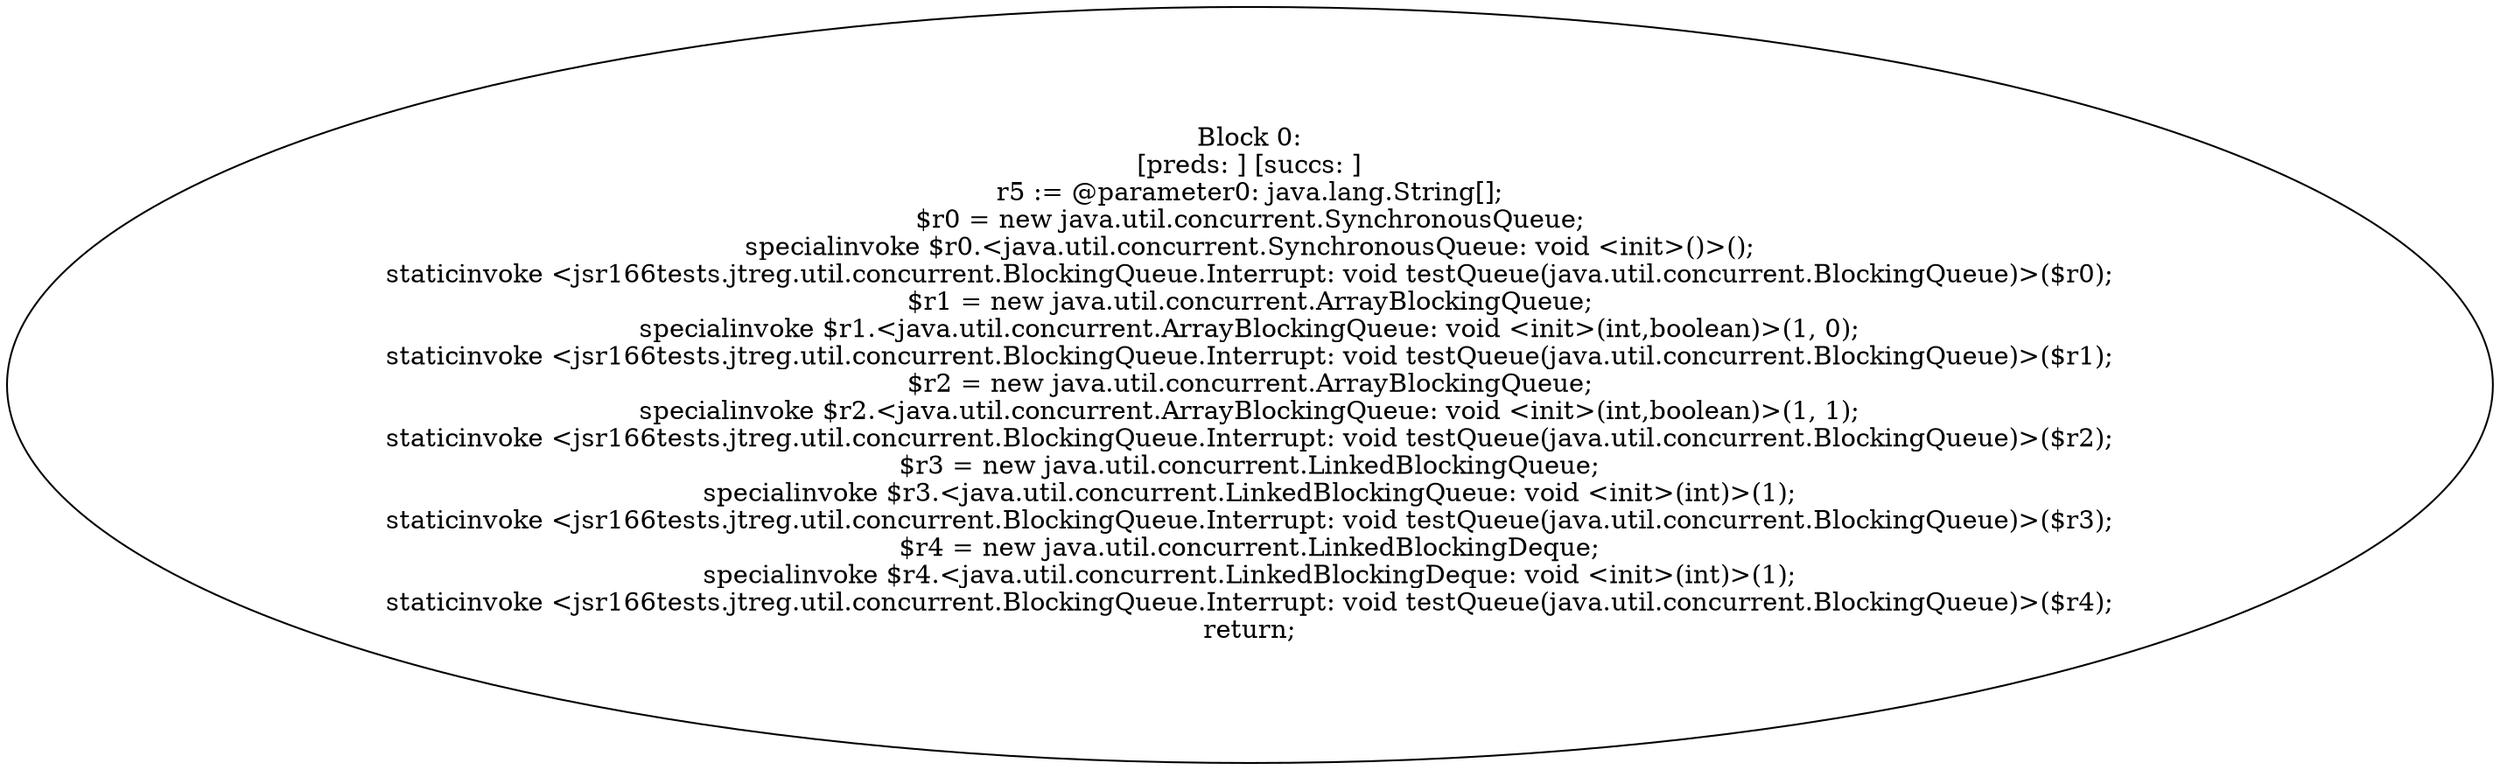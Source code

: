 digraph "unitGraph" {
    "Block 0:
[preds: ] [succs: ]
r5 := @parameter0: java.lang.String[];
$r0 = new java.util.concurrent.SynchronousQueue;
specialinvoke $r0.<java.util.concurrent.SynchronousQueue: void <init>()>();
staticinvoke <jsr166tests.jtreg.util.concurrent.BlockingQueue.Interrupt: void testQueue(java.util.concurrent.BlockingQueue)>($r0);
$r1 = new java.util.concurrent.ArrayBlockingQueue;
specialinvoke $r1.<java.util.concurrent.ArrayBlockingQueue: void <init>(int,boolean)>(1, 0);
staticinvoke <jsr166tests.jtreg.util.concurrent.BlockingQueue.Interrupt: void testQueue(java.util.concurrent.BlockingQueue)>($r1);
$r2 = new java.util.concurrent.ArrayBlockingQueue;
specialinvoke $r2.<java.util.concurrent.ArrayBlockingQueue: void <init>(int,boolean)>(1, 1);
staticinvoke <jsr166tests.jtreg.util.concurrent.BlockingQueue.Interrupt: void testQueue(java.util.concurrent.BlockingQueue)>($r2);
$r3 = new java.util.concurrent.LinkedBlockingQueue;
specialinvoke $r3.<java.util.concurrent.LinkedBlockingQueue: void <init>(int)>(1);
staticinvoke <jsr166tests.jtreg.util.concurrent.BlockingQueue.Interrupt: void testQueue(java.util.concurrent.BlockingQueue)>($r3);
$r4 = new java.util.concurrent.LinkedBlockingDeque;
specialinvoke $r4.<java.util.concurrent.LinkedBlockingDeque: void <init>(int)>(1);
staticinvoke <jsr166tests.jtreg.util.concurrent.BlockingQueue.Interrupt: void testQueue(java.util.concurrent.BlockingQueue)>($r4);
return;
"
}
